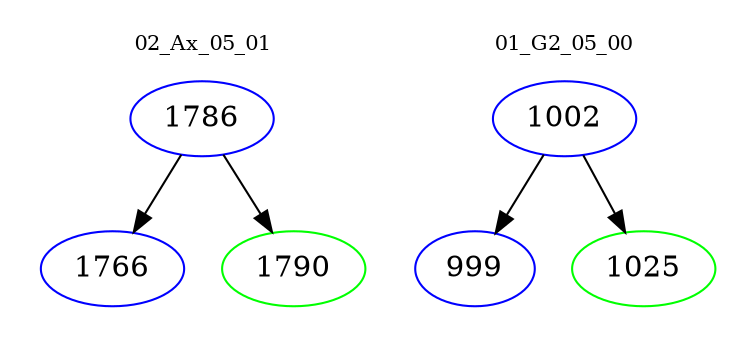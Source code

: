 digraph{
subgraph cluster_0 {
color = white
label = "02_Ax_05_01";
fontsize=10;
T0_1786 [label="1786", color="blue"]
T0_1786 -> T0_1766 [color="black"]
T0_1766 [label="1766", color="blue"]
T0_1786 -> T0_1790 [color="black"]
T0_1790 [label="1790", color="green"]
}
subgraph cluster_1 {
color = white
label = "01_G2_05_00";
fontsize=10;
T1_1002 [label="1002", color="blue"]
T1_1002 -> T1_999 [color="black"]
T1_999 [label="999", color="blue"]
T1_1002 -> T1_1025 [color="black"]
T1_1025 [label="1025", color="green"]
}
}
